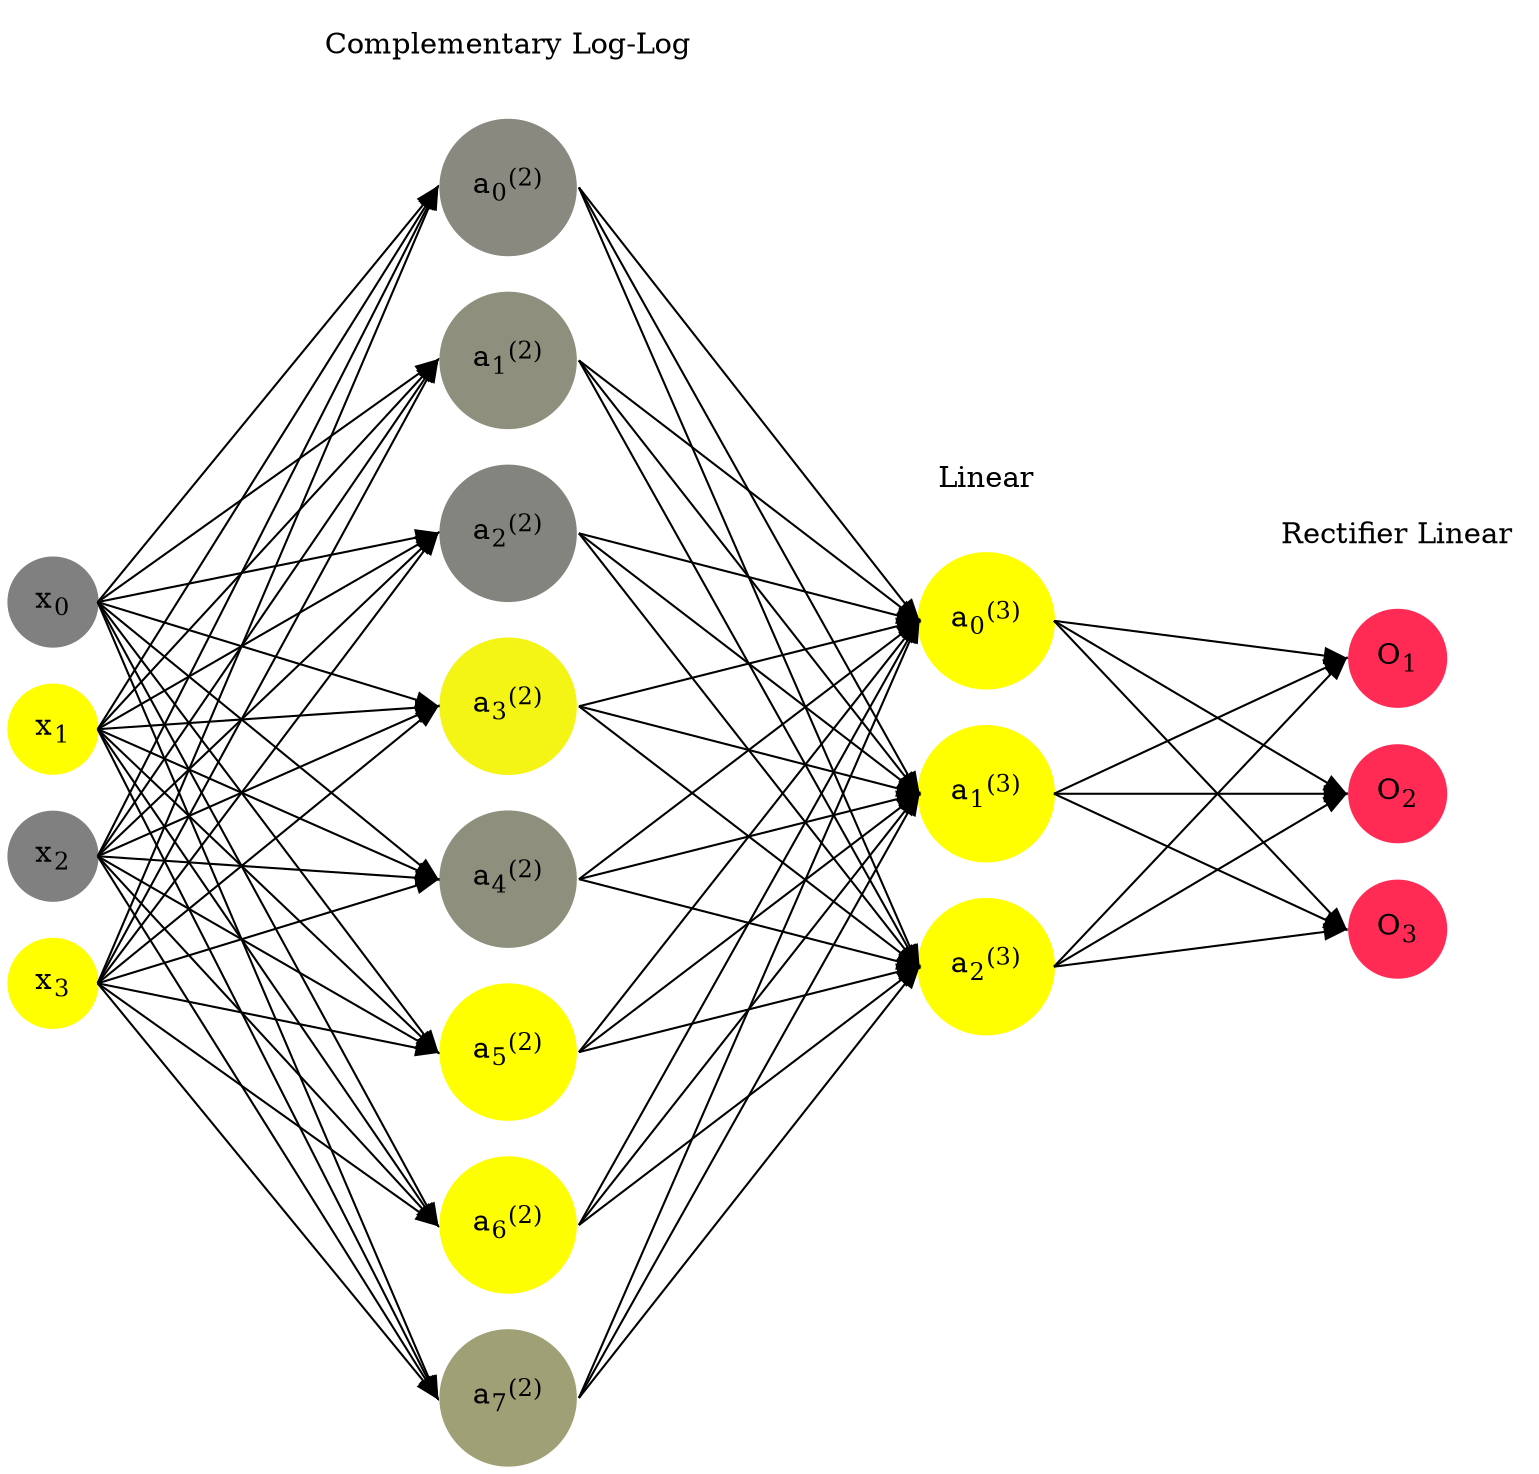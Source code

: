 digraph G {
	rankdir = LR;
	splines=false;
	edge[style=invis];
	ranksep= 1.4;
	{
	node [shape=circle, color="0.1667, 0.0, 0.5", style=filled, fillcolor="0.1667, 0.0, 0.5"];
	x0 [label=<x<sub>0</sub>>];
	}
	{
	node [shape=circle, color="0.1667, 1.0, 1.0", style=filled, fillcolor="0.1667, 1.0, 1.0"];
	x1 [label=<x<sub>1</sub>>];
	}
	{
	node [shape=circle, color="0.1667, 0.0, 0.5", style=filled, fillcolor="0.1667, 0.0, 0.5"];
	x2 [label=<x<sub>2</sub>>];
	}
	{
	node [shape=circle, color="0.1667, 1.0, 1.0", style=filled, fillcolor="0.1667, 1.0, 1.0"];
	x3 [label=<x<sub>3</sub>>];
	}
	{
	node [shape=circle, color="0.1667, 0.073945, 0.536973", style=filled, fillcolor="0.1667, 0.073945, 0.536973"];
	a02 [label=<a<sub>0</sub><sup>(2)</sup>>];
	}
	{
	node [shape=circle, color="0.1667, 0.124831, 0.562415", style=filled, fillcolor="0.1667, 0.124831, 0.562415"];
	a12 [label=<a<sub>1</sub><sup>(2)</sup>>];
	}
	{
	node [shape=circle, color="0.1667, 0.036086, 0.518043", style=filled, fillcolor="0.1667, 0.036086, 0.518043"];
	a22 [label=<a<sub>2</sub><sup>(2)</sup>>];
	}
	{
	node [shape=circle, color="0.1667, 0.911351, 0.955676", style=filled, fillcolor="0.1667, 0.911351, 0.955676"];
	a32 [label=<a<sub>3</sub><sup>(2)</sup>>];
	}
	{
	node [shape=circle, color="0.1667, 0.121406, 0.560703", style=filled, fillcolor="0.1667, 0.121406, 0.560703"];
	a42 [label=<a<sub>4</sub><sup>(2)</sup>>];
	}
	{
	node [shape=circle, color="0.1667, 1.000000, 1.000000", style=filled, fillcolor="0.1667, 1.000000, 1.000000"];
	a52 [label=<a<sub>5</sub><sup>(2)</sup>>];
	}
	{
	node [shape=circle, color="0.1667, 0.987731, 0.993865", style=filled, fillcolor="0.1667, 0.987731, 0.993865"];
	a62 [label=<a<sub>6</sub><sup>(2)</sup>>];
	}
	{
	node [shape=circle, color="0.1667, 0.255191, 0.627595", style=filled, fillcolor="0.1667, 0.255191, 0.627595"];
	a72 [label=<a<sub>7</sub><sup>(2)</sup>>];
	}
	{
	node [shape=circle, color="0.1667, 1.036547, 1.018274", style=filled, fillcolor="0.1667, 1.036547, 1.018274"];
	a03 [label=<a<sub>0</sub><sup>(3)</sup>>];
	}
	{
	node [shape=circle, color="0.1667, 8.471106, 4.735553", style=filled, fillcolor="0.1667, 8.471106, 4.735553"];
	a13 [label=<a<sub>1</sub><sup>(3)</sup>>];
	}
	{
	node [shape=circle, color="0.1667, 2.777094, 1.888547", style=filled, fillcolor="0.1667, 2.777094, 1.888547"];
	a23 [label=<a<sub>2</sub><sup>(3)</sup>>];
	}
	{
	node [shape=circle, color="0.9667, 0.83, 1.0", style=filled, fillcolor="0.9667, 0.83, 1.0"];
	O1 [label=<O<sub>1</sub>>];
	}
	{
	node [shape=circle, color="0.9667, 0.83, 1.0", style=filled, fillcolor="0.9667, 0.83, 1.0"];
	O2 [label=<O<sub>2</sub>>];
	}
	{
	node [shape=circle, color="0.9667, 0.83, 1.0", style=filled, fillcolor="0.9667, 0.83, 1.0"];
	O3 [label=<O<sub>3</sub>>];
	}
	{
	rank=same;
	x0->x1->x2->x3;
	}
	{
	rank=same;
	a02->a12->a22->a32->a42->a52->a62->a72;
	}
	{
	rank=same;
	a03->a13->a23;
	}
	{
	rank=same;
	O1->O2->O3;
	}
	l1 [shape=plaintext,label="Complementary Log-Log"];
	l1->a02;
	{rank=same; l1;a02};
	l2 [shape=plaintext,label="Linear"];
	l2->a03;
	{rank=same; l2;a03};
	l3 [shape=plaintext,label="Rectifier Linear"];
	l3->O1;
	{rank=same; l3;O1};
edge[style=solid, tailport=e, headport=w];
	{x0;x1;x2;x3} -> {a02;a12;a22;a32;a42;a52;a62;a72};
	{a02;a12;a22;a32;a42;a52;a62;a72} -> {a03;a13;a23};
	{a03;a13;a23} -> {O1,O2,O3};
}